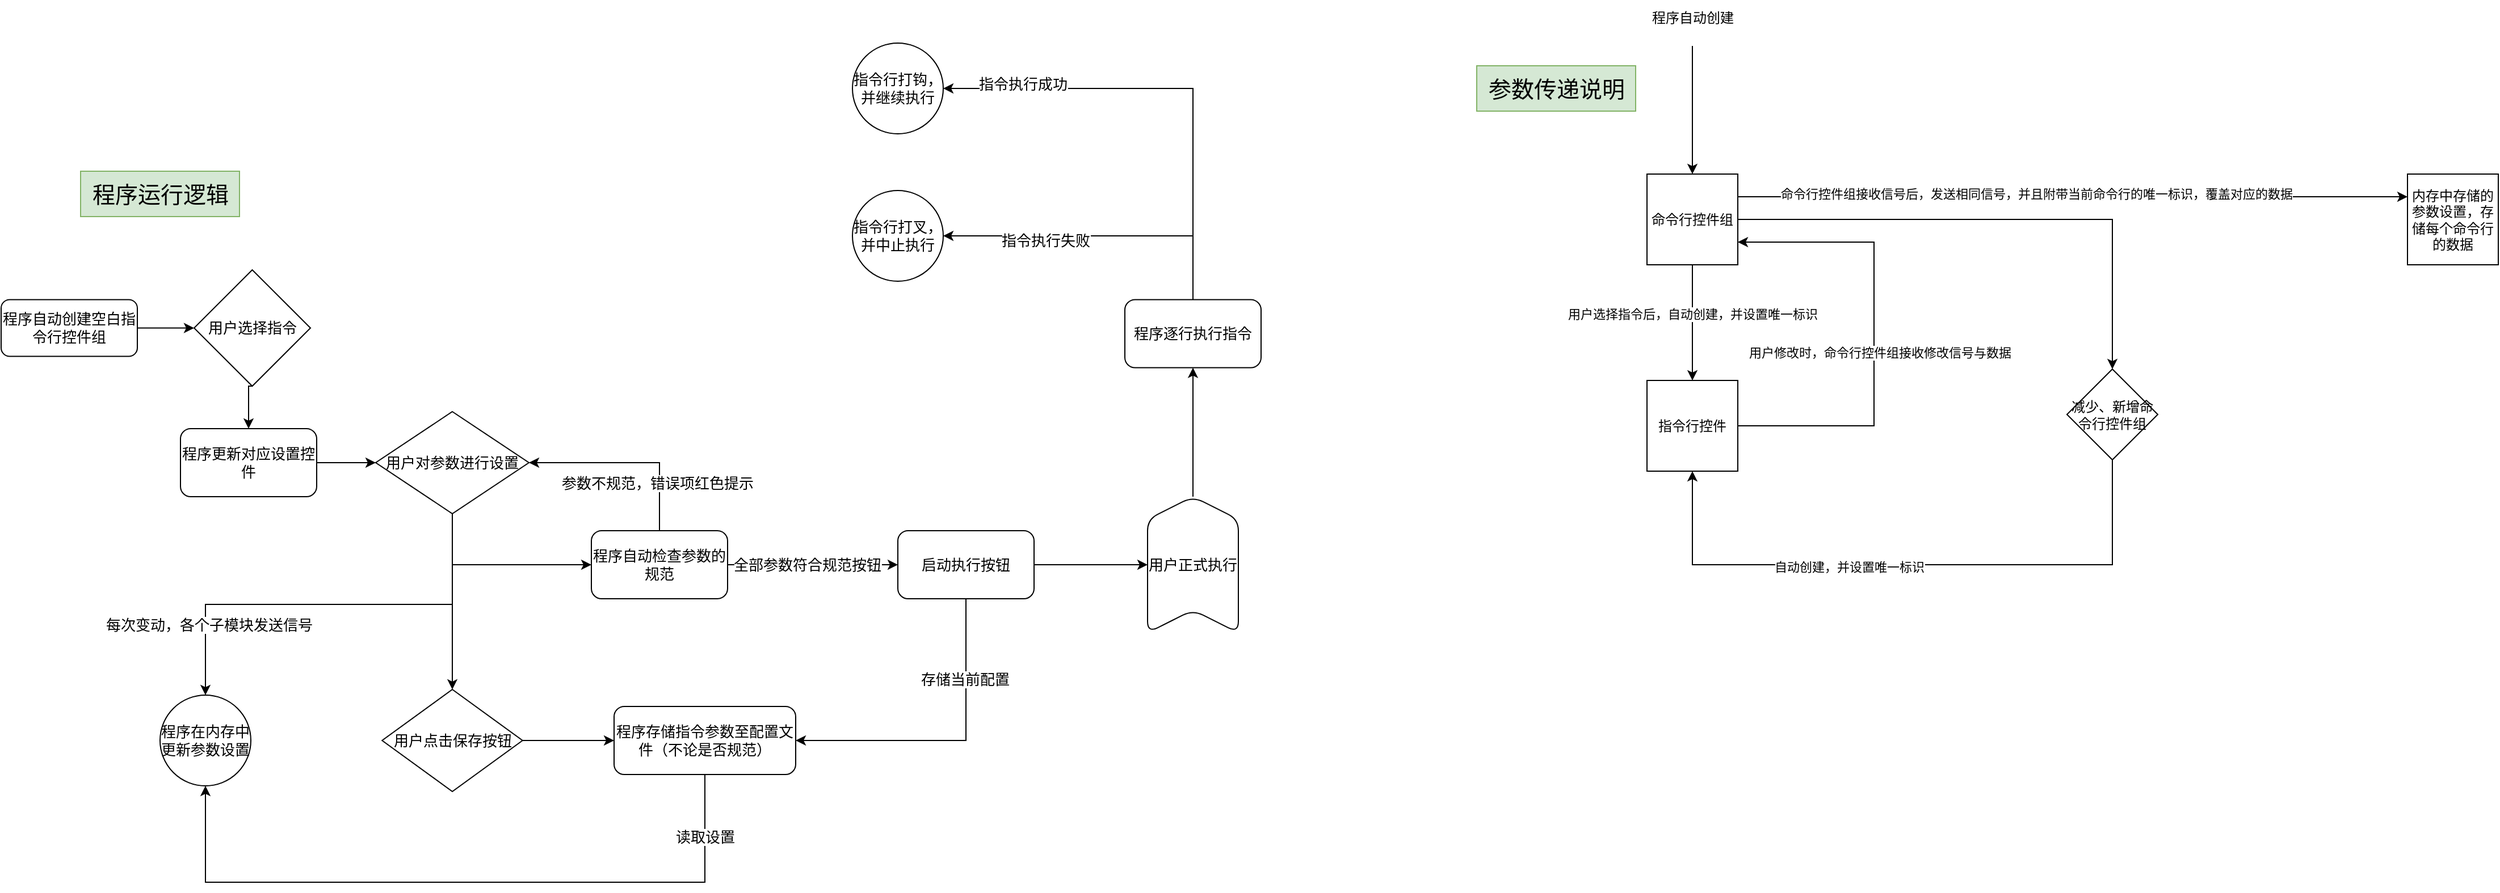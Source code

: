 <mxfile version="22.0.4" type="device">
  <diagram name="第 1 页" id="JOwxWNfSDe6Fp6OJW6yT">
    <mxGraphModel dx="664" dy="492" grid="1" gridSize="10" guides="1" tooltips="1" connect="1" arrows="1" fold="1" page="1" pageScale="1" pageWidth="1169" pageHeight="827" math="0" shadow="0">
      <root>
        <mxCell id="0" />
        <mxCell id="1" parent="0" />
        <mxCell id="jI5lMM9N3FI82g3AAYL5-5" style="edgeStyle=orthogonalEdgeStyle;rounded=0;orthogonalLoop=1;jettySize=auto;html=1;exitX=1;exitY=0.5;exitDx=0;exitDy=0;fontSize=13;" parent="1" source="jI5lMM9N3FI82g3AAYL5-1" target="jI5lMM9N3FI82g3AAYL5-4" edge="1">
          <mxGeometry relative="1" as="geometry" />
        </mxCell>
        <mxCell id="jI5lMM9N3FI82g3AAYL5-1" value="程序自动创建空白指令行控件组" style="rounded=1;whiteSpace=wrap;html=1;fontSize=13;" parent="1" vertex="1">
          <mxGeometry x="20" y="286.25" width="120" height="50" as="geometry" />
        </mxCell>
        <mxCell id="jI5lMM9N3FI82g3AAYL5-7" style="edgeStyle=orthogonalEdgeStyle;rounded=0;orthogonalLoop=1;jettySize=auto;html=1;exitX=0.5;exitY=1;exitDx=0;exitDy=0;entryX=0.5;entryY=0;entryDx=0;entryDy=0;fontSize=13;" parent="1" source="jI5lMM9N3FI82g3AAYL5-4" target="jI5lMM9N3FI82g3AAYL5-6" edge="1">
          <mxGeometry relative="1" as="geometry" />
        </mxCell>
        <mxCell id="jI5lMM9N3FI82g3AAYL5-4" value="用户选择指令" style="rhombus;whiteSpace=wrap;html=1;fontSize=13;" parent="1" vertex="1">
          <mxGeometry x="190" y="260" width="102.5" height="102.5" as="geometry" />
        </mxCell>
        <mxCell id="jI5lMM9N3FI82g3AAYL5-9" style="edgeStyle=orthogonalEdgeStyle;rounded=0;orthogonalLoop=1;jettySize=auto;html=1;exitX=1;exitY=0.5;exitDx=0;exitDy=0;entryX=0;entryY=0.5;entryDx=0;entryDy=0;fontSize=13;" parent="1" source="jI5lMM9N3FI82g3AAYL5-6" target="jI5lMM9N3FI82g3AAYL5-8" edge="1">
          <mxGeometry relative="1" as="geometry" />
        </mxCell>
        <mxCell id="jI5lMM9N3FI82g3AAYL5-6" value="程序更新对应设置控件" style="rounded=1;whiteSpace=wrap;html=1;fontSize=13;" parent="1" vertex="1">
          <mxGeometry x="178" y="400" width="120" height="60" as="geometry" />
        </mxCell>
        <mxCell id="jI5lMM9N3FI82g3AAYL5-25" style="edgeStyle=orthogonalEdgeStyle;rounded=0;orthogonalLoop=1;jettySize=auto;html=1;exitX=0.5;exitY=1;exitDx=0;exitDy=0;fontSize=13;" parent="1" source="jI5lMM9N3FI82g3AAYL5-8" target="jI5lMM9N3FI82g3AAYL5-18" edge="1">
          <mxGeometry relative="1" as="geometry" />
        </mxCell>
        <mxCell id="jI5lMM9N3FI82g3AAYL5-30" style="edgeStyle=orthogonalEdgeStyle;rounded=0;orthogonalLoop=1;jettySize=auto;html=1;exitX=0.5;exitY=1;exitDx=0;exitDy=0;entryX=0;entryY=0.5;entryDx=0;entryDy=0;fontSize=13;" parent="1" source="jI5lMM9N3FI82g3AAYL5-8" target="jI5lMM9N3FI82g3AAYL5-10" edge="1">
          <mxGeometry relative="1" as="geometry" />
        </mxCell>
        <mxCell id="jI5lMM9N3FI82g3AAYL5-53" style="edgeStyle=orthogonalEdgeStyle;rounded=0;orthogonalLoop=1;jettySize=auto;html=1;exitX=0.5;exitY=1;exitDx=0;exitDy=0;entryX=0.5;entryY=0;entryDx=0;entryDy=0;fontSize=13;" parent="1" source="jI5lMM9N3FI82g3AAYL5-8" target="jI5lMM9N3FI82g3AAYL5-38" edge="1">
          <mxGeometry relative="1" as="geometry" />
        </mxCell>
        <mxCell id="jI5lMM9N3FI82g3AAYL5-54" value="每次变动，各个子模块发送信号" style="edgeLabel;html=1;align=center;verticalAlign=middle;resizable=0;points=[];fontSize=13;" parent="jI5lMM9N3FI82g3AAYL5-53" vertex="1" connectable="0">
          <mxGeometry x="0.669" y="3" relative="1" as="geometry">
            <mxPoint as="offset" />
          </mxGeometry>
        </mxCell>
        <mxCell id="jI5lMM9N3FI82g3AAYL5-8" value="用户对参数进行设置" style="rhombus;whiteSpace=wrap;html=1;fontSize=13;" parent="1" vertex="1">
          <mxGeometry x="350" y="385" width="135" height="90" as="geometry" />
        </mxCell>
        <mxCell id="jI5lMM9N3FI82g3AAYL5-31" style="edgeStyle=orthogonalEdgeStyle;rounded=0;orthogonalLoop=1;jettySize=auto;html=1;exitX=0.5;exitY=0;exitDx=0;exitDy=0;entryX=1;entryY=0.5;entryDx=0;entryDy=0;fontSize=13;" parent="1" source="jI5lMM9N3FI82g3AAYL5-10" target="jI5lMM9N3FI82g3AAYL5-8" edge="1">
          <mxGeometry relative="1" as="geometry" />
        </mxCell>
        <mxCell id="jI5lMM9N3FI82g3AAYL5-32" value="参数不规范，错误项红色提示" style="edgeLabel;html=1;align=center;verticalAlign=middle;resizable=0;points=[];fontSize=13;" parent="jI5lMM9N3FI82g3AAYL5-31" vertex="1" connectable="0">
          <mxGeometry x="-0.52" y="2" relative="1" as="geometry">
            <mxPoint as="offset" />
          </mxGeometry>
        </mxCell>
        <mxCell id="jI5lMM9N3FI82g3AAYL5-35" style="edgeStyle=orthogonalEdgeStyle;rounded=0;orthogonalLoop=1;jettySize=auto;html=1;exitX=1;exitY=0.5;exitDx=0;exitDy=0;fontSize=13;" parent="1" source="jI5lMM9N3FI82g3AAYL5-10" target="jI5lMM9N3FI82g3AAYL5-34" edge="1">
          <mxGeometry relative="1" as="geometry" />
        </mxCell>
        <mxCell id="jI5lMM9N3FI82g3AAYL5-36" value="全部参数符合规范按钮" style="edgeLabel;html=1;align=center;verticalAlign=middle;resizable=0;points=[];fontSize=13;" parent="jI5lMM9N3FI82g3AAYL5-35" vertex="1" connectable="0">
          <mxGeometry x="-0.15" y="-2" relative="1" as="geometry">
            <mxPoint x="6" y="-2" as="offset" />
          </mxGeometry>
        </mxCell>
        <mxCell id="jI5lMM9N3FI82g3AAYL5-10" value="程序自动检查参数的规范" style="rounded=1;whiteSpace=wrap;html=1;fontSize=13;" parent="1" vertex="1">
          <mxGeometry x="540" y="490" width="120" height="60" as="geometry" />
        </mxCell>
        <mxCell id="jI5lMM9N3FI82g3AAYL5-22" style="edgeStyle=orthogonalEdgeStyle;rounded=0;orthogonalLoop=1;jettySize=auto;html=1;exitX=1;exitY=0.5;exitDx=0;exitDy=0;fontSize=13;" parent="1" source="jI5lMM9N3FI82g3AAYL5-18" target="jI5lMM9N3FI82g3AAYL5-21" edge="1">
          <mxGeometry relative="1" as="geometry" />
        </mxCell>
        <mxCell id="jI5lMM9N3FI82g3AAYL5-18" value="用户点击保存按钮" style="rhombus;whiteSpace=wrap;html=1;fontSize=13;" parent="1" vertex="1">
          <mxGeometry x="355.63" y="630" width="123.75" height="90" as="geometry" />
        </mxCell>
        <mxCell id="jI5lMM9N3FI82g3AAYL5-57" style="edgeStyle=orthogonalEdgeStyle;rounded=0;orthogonalLoop=1;jettySize=auto;html=1;exitX=0.5;exitY=1;exitDx=0;exitDy=0;entryX=0.5;entryY=1;entryDx=0;entryDy=0;fontSize=13;" parent="1" source="jI5lMM9N3FI82g3AAYL5-21" target="jI5lMM9N3FI82g3AAYL5-38" edge="1">
          <mxGeometry relative="1" as="geometry">
            <Array as="points">
              <mxPoint x="640" y="800" />
              <mxPoint x="200" y="800" />
            </Array>
          </mxGeometry>
        </mxCell>
        <mxCell id="jI5lMM9N3FI82g3AAYL5-58" value="读取设置" style="edgeLabel;html=1;align=center;verticalAlign=middle;resizable=0;points=[];fontSize=13;" parent="jI5lMM9N3FI82g3AAYL5-57" vertex="1" connectable="0">
          <mxGeometry x="-0.177" y="-3" relative="1" as="geometry">
            <mxPoint x="160" y="-37" as="offset" />
          </mxGeometry>
        </mxCell>
        <mxCell id="jI5lMM9N3FI82g3AAYL5-21" value="程序存储指令参数至配置文件（不论是否规范）" style="rounded=1;whiteSpace=wrap;html=1;fontSize=13;" parent="1" vertex="1">
          <mxGeometry x="560" y="645" width="160" height="60" as="geometry" />
        </mxCell>
        <mxCell id="jI5lMM9N3FI82g3AAYL5-45" value="" style="edgeStyle=orthogonalEdgeStyle;rounded=0;orthogonalLoop=1;jettySize=auto;html=1;fontSize=13;" parent="1" source="jI5lMM9N3FI82g3AAYL5-34" target="jI5lMM9N3FI82g3AAYL5-44" edge="1">
          <mxGeometry relative="1" as="geometry" />
        </mxCell>
        <mxCell id="jI5lMM9N3FI82g3AAYL5-49" style="edgeStyle=orthogonalEdgeStyle;rounded=0;orthogonalLoop=1;jettySize=auto;html=1;exitX=0.5;exitY=1;exitDx=0;exitDy=0;entryX=1;entryY=0.5;entryDx=0;entryDy=0;fontSize=13;" parent="1" source="jI5lMM9N3FI82g3AAYL5-34" target="jI5lMM9N3FI82g3AAYL5-21" edge="1">
          <mxGeometry relative="1" as="geometry" />
        </mxCell>
        <mxCell id="jI5lMM9N3FI82g3AAYL5-50" value="存储当前配置" style="edgeLabel;html=1;align=center;verticalAlign=middle;resizable=0;points=[];fontSize=13;" parent="jI5lMM9N3FI82g3AAYL5-49" vertex="1" connectable="0">
          <mxGeometry x="-0.484" y="-1" relative="1" as="geometry">
            <mxPoint as="offset" />
          </mxGeometry>
        </mxCell>
        <mxCell id="jI5lMM9N3FI82g3AAYL5-34" value="启动执行按钮" style="rounded=1;whiteSpace=wrap;html=1;fontSize=13;" parent="1" vertex="1">
          <mxGeometry x="810" y="490" width="120" height="60" as="geometry" />
        </mxCell>
        <mxCell id="jI5lMM9N3FI82g3AAYL5-38" value="程序在内存中更新参数设置" style="ellipse;whiteSpace=wrap;html=1;aspect=fixed;fontSize=13;" parent="1" vertex="1">
          <mxGeometry x="160" y="635" width="80" height="80" as="geometry" />
        </mxCell>
        <mxCell id="jI5lMM9N3FI82g3AAYL5-60" style="edgeStyle=orthogonalEdgeStyle;rounded=0;orthogonalLoop=1;jettySize=auto;html=1;exitX=1;exitY=0.5;exitDx=0;exitDy=0;fontSize=13;" parent="1" source="jI5lMM9N3FI82g3AAYL5-44" target="jI5lMM9N3FI82g3AAYL5-59" edge="1">
          <mxGeometry relative="1" as="geometry" />
        </mxCell>
        <mxCell id="jI5lMM9N3FI82g3AAYL5-44" value="用户正式执行" style="shape=step;perimeter=stepPerimeter;whiteSpace=wrap;html=1;fixedSize=1;rounded=1;direction=north;fontSize=13;" parent="1" vertex="1">
          <mxGeometry x="1030" y="460" width="80" height="120" as="geometry" />
        </mxCell>
        <mxCell id="jI5lMM9N3FI82g3AAYL5-71" style="edgeStyle=orthogonalEdgeStyle;rounded=0;orthogonalLoop=1;jettySize=auto;html=1;exitX=0.5;exitY=0;exitDx=0;exitDy=0;entryX=1;entryY=0.5;entryDx=0;entryDy=0;fontSize=13;" parent="1" source="jI5lMM9N3FI82g3AAYL5-59" target="jI5lMM9N3FI82g3AAYL5-63" edge="1">
          <mxGeometry relative="1" as="geometry" />
        </mxCell>
        <mxCell id="jI5lMM9N3FI82g3AAYL5-75" value="指令执行成功" style="edgeLabel;html=1;align=center;verticalAlign=middle;resizable=0;points=[];fontSize=13;" parent="jI5lMM9N3FI82g3AAYL5-71" vertex="1" connectable="0">
          <mxGeometry x="0.658" y="-4" relative="1" as="geometry">
            <mxPoint as="offset" />
          </mxGeometry>
        </mxCell>
        <mxCell id="jI5lMM9N3FI82g3AAYL5-73" style="edgeStyle=orthogonalEdgeStyle;rounded=0;orthogonalLoop=1;jettySize=auto;html=1;exitX=0.5;exitY=0;exitDx=0;exitDy=0;entryX=1;entryY=0.5;entryDx=0;entryDy=0;fontSize=13;" parent="1" source="jI5lMM9N3FI82g3AAYL5-59" target="jI5lMM9N3FI82g3AAYL5-66" edge="1">
          <mxGeometry relative="1" as="geometry" />
        </mxCell>
        <mxCell id="jI5lMM9N3FI82g3AAYL5-74" value="指令执行失败" style="edgeLabel;html=1;align=center;verticalAlign=middle;resizable=0;points=[];fontSize=13;" parent="jI5lMM9N3FI82g3AAYL5-73" vertex="1" connectable="0">
          <mxGeometry x="0.352" y="4" relative="1" as="geometry">
            <mxPoint as="offset" />
          </mxGeometry>
        </mxCell>
        <mxCell id="jI5lMM9N3FI82g3AAYL5-59" value="程序逐行执行指令" style="rounded=1;whiteSpace=wrap;html=1;fontSize=13;" parent="1" vertex="1">
          <mxGeometry x="1010" y="286.25" width="120" height="60" as="geometry" />
        </mxCell>
        <mxCell id="jI5lMM9N3FI82g3AAYL5-63" value="指令行打钩，并继续执行" style="ellipse;whiteSpace=wrap;html=1;aspect=fixed;fontSize=13;" parent="1" vertex="1">
          <mxGeometry x="770" y="60" width="80" height="80" as="geometry" />
        </mxCell>
        <mxCell id="jI5lMM9N3FI82g3AAYL5-66" value="指令行打叉，并中止执行" style="ellipse;whiteSpace=wrap;html=1;aspect=fixed;fontSize=13;" parent="1" vertex="1">
          <mxGeometry x="770" y="190" width="80" height="80" as="geometry" />
        </mxCell>
        <mxCell id="6GDg1csXS4ncgFogEa_k-1" value="程序运行逻辑" style="text;html=1;align=center;verticalAlign=middle;resizable=0;points=[];autosize=1;strokeColor=#82b366;fillColor=#d5e8d4;fontSize=20;" parent="1" vertex="1">
          <mxGeometry x="90" y="173" width="140" height="40" as="geometry" />
        </mxCell>
        <mxCell id="6GDg1csXS4ncgFogEa_k-3" value="参数传递说明" style="text;html=1;align=center;verticalAlign=middle;resizable=0;points=[];autosize=1;strokeColor=#82b366;fillColor=#d5e8d4;fontSize=20;" parent="1" vertex="1">
          <mxGeometry x="1320" y="80" width="140" height="40" as="geometry" />
        </mxCell>
        <mxCell id="6GDg1csXS4ncgFogEa_k-21" style="edgeStyle=orthogonalEdgeStyle;rounded=0;orthogonalLoop=1;jettySize=auto;html=1;" parent="1" source="6GDg1csXS4ncgFogEa_k-7" target="6GDg1csXS4ncgFogEa_k-20" edge="1">
          <mxGeometry relative="1" as="geometry" />
        </mxCell>
        <mxCell id="6GDg1csXS4ncgFogEa_k-22" value="用户选择指令后，自动创建，并设置唯一标识" style="edgeLabel;html=1;align=center;verticalAlign=middle;resizable=0;points=[];" parent="6GDg1csXS4ncgFogEa_k-21" vertex="1" connectable="0">
          <mxGeometry x="0.144" y="-5" relative="1" as="geometry">
            <mxPoint x="5" y="-15" as="offset" />
          </mxGeometry>
        </mxCell>
        <mxCell id="UXIWO0Hs2Kb7eMP6og08-6" style="edgeStyle=orthogonalEdgeStyle;rounded=0;orthogonalLoop=1;jettySize=auto;html=1;exitX=1;exitY=0.25;exitDx=0;exitDy=0;entryX=0;entryY=0.25;entryDx=0;entryDy=0;" edge="1" parent="1" source="6GDg1csXS4ncgFogEa_k-7" target="6GDg1csXS4ncgFogEa_k-8">
          <mxGeometry relative="1" as="geometry" />
        </mxCell>
        <mxCell id="UXIWO0Hs2Kb7eMP6og08-7" value="命令行控件组接收信号后，发送相同信号，并且附带当前命令行的唯一标识，覆盖对应的数据" style="edgeLabel;html=1;align=center;verticalAlign=middle;resizable=0;points=[];" vertex="1" connectable="0" parent="UXIWO0Hs2Kb7eMP6og08-6">
          <mxGeometry x="-0.194" y="-3" relative="1" as="geometry">
            <mxPoint x="25" y="-6" as="offset" />
          </mxGeometry>
        </mxCell>
        <mxCell id="UXIWO0Hs2Kb7eMP6og08-19" style="edgeStyle=orthogonalEdgeStyle;rounded=0;orthogonalLoop=1;jettySize=auto;html=1;exitX=1;exitY=0.5;exitDx=0;exitDy=0;entryX=0.5;entryY=0;entryDx=0;entryDy=0;" edge="1" parent="1" source="6GDg1csXS4ncgFogEa_k-7" target="UXIWO0Hs2Kb7eMP6og08-18">
          <mxGeometry relative="1" as="geometry" />
        </mxCell>
        <mxCell id="6GDg1csXS4ncgFogEa_k-7" value="命令行控件组" style="whiteSpace=wrap;html=1;aspect=fixed;" parent="1" vertex="1">
          <mxGeometry x="1470" y="175.5" width="80" height="80" as="geometry" />
        </mxCell>
        <mxCell id="6GDg1csXS4ncgFogEa_k-8" value="内存中存储的参数设置，存储每个命令行的数据" style="whiteSpace=wrap;html=1;aspect=fixed;" parent="1" vertex="1">
          <mxGeometry x="2140" y="175.5" width="80" height="80" as="geometry" />
        </mxCell>
        <mxCell id="6GDg1csXS4ncgFogEa_k-9" value="" style="endArrow=classic;html=1;rounded=0;entryX=0.5;entryY=0;entryDx=0;entryDy=0;" parent="1" target="6GDg1csXS4ncgFogEa_k-7" edge="1">
          <mxGeometry width="50" height="50" relative="1" as="geometry">
            <mxPoint x="1510" y="62.5" as="sourcePoint" />
            <mxPoint x="1550" y="32.5" as="targetPoint" />
          </mxGeometry>
        </mxCell>
        <mxCell id="6GDg1csXS4ncgFogEa_k-10" value="程序自动创建" style="text;html=1;align=center;verticalAlign=middle;resizable=0;points=[];autosize=1;strokeColor=none;fillColor=none;" parent="1" vertex="1">
          <mxGeometry x="1460" y="22.5" width="100" height="30" as="geometry" />
        </mxCell>
        <mxCell id="UXIWO0Hs2Kb7eMP6og08-4" style="edgeStyle=orthogonalEdgeStyle;rounded=0;orthogonalLoop=1;jettySize=auto;html=1;exitX=1;exitY=0.5;exitDx=0;exitDy=0;entryX=1;entryY=0.75;entryDx=0;entryDy=0;" edge="1" parent="1" source="6GDg1csXS4ncgFogEa_k-20" target="6GDg1csXS4ncgFogEa_k-7">
          <mxGeometry relative="1" as="geometry">
            <Array as="points">
              <mxPoint x="1670" y="397.5" />
              <mxPoint x="1670" y="235.5" />
            </Array>
          </mxGeometry>
        </mxCell>
        <mxCell id="UXIWO0Hs2Kb7eMP6og08-5" value="用户修改时，命令行控件组接收修改信号与数据" style="edgeLabel;html=1;align=center;verticalAlign=middle;resizable=0;points=[];" vertex="1" connectable="0" parent="UXIWO0Hs2Kb7eMP6og08-4">
          <mxGeometry x="0.06" y="-5" relative="1" as="geometry">
            <mxPoint y="28" as="offset" />
          </mxGeometry>
        </mxCell>
        <mxCell id="6GDg1csXS4ncgFogEa_k-20" value="指令行控件" style="whiteSpace=wrap;html=1;aspect=fixed;" parent="1" vertex="1">
          <mxGeometry x="1470" y="357.5" width="80" height="80" as="geometry" />
        </mxCell>
        <mxCell id="UXIWO0Hs2Kb7eMP6og08-23" style="edgeStyle=orthogonalEdgeStyle;rounded=0;orthogonalLoop=1;jettySize=auto;html=1;exitX=0.5;exitY=1;exitDx=0;exitDy=0;entryX=0.5;entryY=1;entryDx=0;entryDy=0;" edge="1" parent="1" source="UXIWO0Hs2Kb7eMP6og08-18" target="6GDg1csXS4ncgFogEa_k-20">
          <mxGeometry relative="1" as="geometry">
            <Array as="points">
              <mxPoint x="1880" y="520" />
              <mxPoint x="1510" y="520" />
            </Array>
          </mxGeometry>
        </mxCell>
        <mxCell id="UXIWO0Hs2Kb7eMP6og08-24" value="自动创建，并设置唯一标识" style="edgeLabel;html=1;align=center;verticalAlign=middle;resizable=0;points=[];" vertex="1" connectable="0" parent="UXIWO0Hs2Kb7eMP6og08-23">
          <mxGeometry x="0.191" y="2" relative="1" as="geometry">
            <mxPoint as="offset" />
          </mxGeometry>
        </mxCell>
        <mxCell id="UXIWO0Hs2Kb7eMP6og08-18" value="减少、新增命令行控件组" style="rhombus;whiteSpace=wrap;html=1;" vertex="1" parent="1">
          <mxGeometry x="1840" y="347.5" width="80" height="80" as="geometry" />
        </mxCell>
      </root>
    </mxGraphModel>
  </diagram>
</mxfile>
